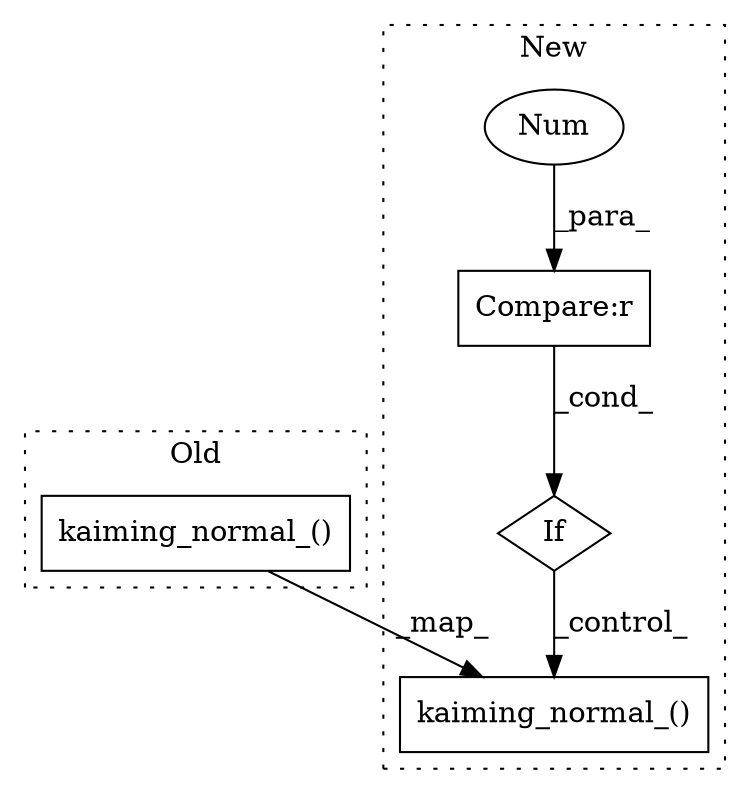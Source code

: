 digraph G {
subgraph cluster0 {
1 [label="kaiming_normal_()" a="75" s="14002,14031" l="24,1" shape="box"];
label = "Old";
style="dotted";
}
subgraph cluster1 {
2 [label="kaiming_normal_()" a="75" s="15240,15269" l="24,1" shape="box"];
3 [label="If" a="96" s="15058" l="3" shape="diamond"];
4 [label="Compare:r" a="40" s="15061" l="21" shape="box"];
5 [label="Num" a="76" s="15081" l="1" shape="ellipse"];
label = "New";
style="dotted";
}
1 -> 2 [label="_map_"];
3 -> 2 [label="_control_"];
4 -> 3 [label="_cond_"];
5 -> 4 [label="_para_"];
}